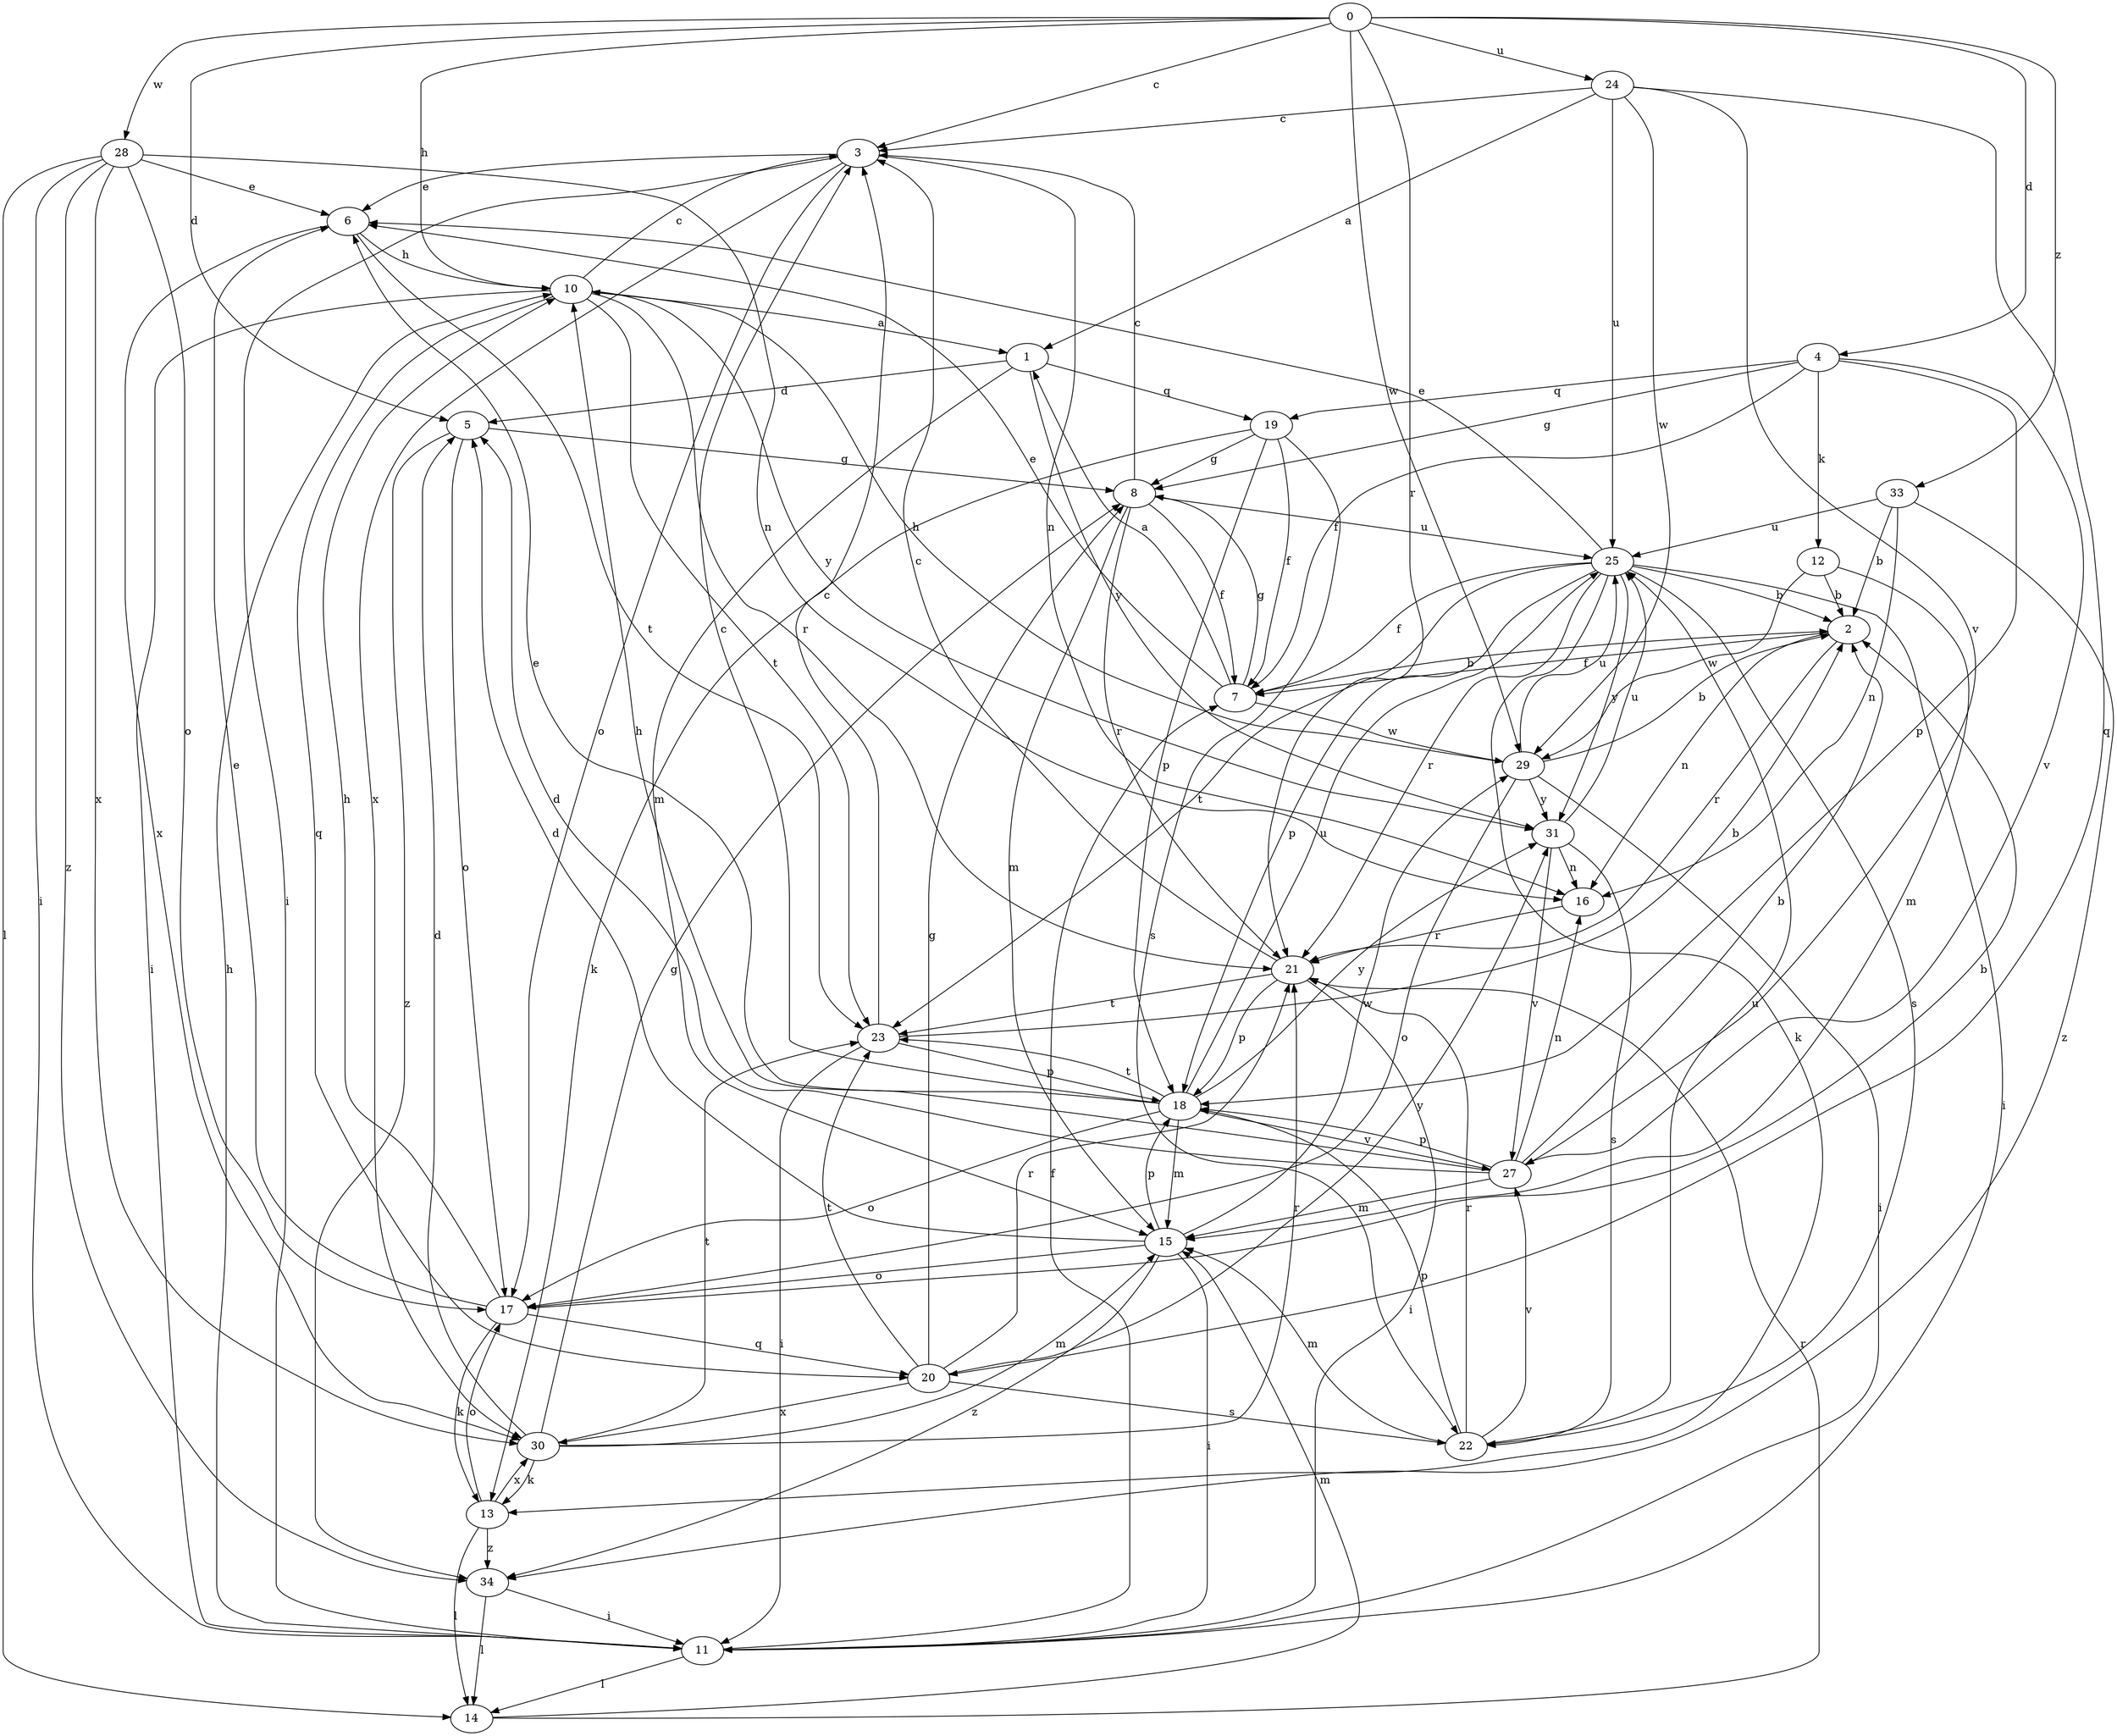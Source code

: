strict digraph  {
0;
1;
2;
3;
4;
5;
6;
7;
8;
10;
11;
12;
13;
14;
15;
16;
17;
18;
19;
20;
21;
22;
23;
24;
25;
27;
28;
29;
30;
31;
33;
34;
0 -> 3  [label=c];
0 -> 4  [label=d];
0 -> 5  [label=d];
0 -> 10  [label=h];
0 -> 21  [label=r];
0 -> 24  [label=u];
0 -> 28  [label=w];
0 -> 29  [label=w];
0 -> 33  [label=z];
1 -> 5  [label=d];
1 -> 15  [label=m];
1 -> 19  [label=q];
1 -> 31  [label=y];
2 -> 7  [label=f];
2 -> 16  [label=n];
2 -> 21  [label=r];
3 -> 6  [label=e];
3 -> 11  [label=i];
3 -> 16  [label=n];
3 -> 17  [label=o];
3 -> 30  [label=x];
4 -> 7  [label=f];
4 -> 8  [label=g];
4 -> 12  [label=k];
4 -> 18  [label=p];
4 -> 19  [label=q];
4 -> 27  [label=v];
5 -> 8  [label=g];
5 -> 17  [label=o];
5 -> 34  [label=z];
6 -> 10  [label=h];
6 -> 23  [label=t];
6 -> 30  [label=x];
7 -> 1  [label=a];
7 -> 2  [label=b];
7 -> 6  [label=e];
7 -> 8  [label=g];
7 -> 29  [label=w];
8 -> 3  [label=c];
8 -> 7  [label=f];
8 -> 15  [label=m];
8 -> 21  [label=r];
8 -> 25  [label=u];
10 -> 1  [label=a];
10 -> 3  [label=c];
10 -> 11  [label=i];
10 -> 20  [label=q];
10 -> 21  [label=r];
10 -> 23  [label=t];
10 -> 31  [label=y];
11 -> 7  [label=f];
11 -> 10  [label=h];
11 -> 14  [label=l];
12 -> 2  [label=b];
12 -> 15  [label=m];
12 -> 29  [label=w];
13 -> 14  [label=l];
13 -> 17  [label=o];
13 -> 30  [label=x];
13 -> 34  [label=z];
14 -> 15  [label=m];
14 -> 21  [label=r];
15 -> 5  [label=d];
15 -> 11  [label=i];
15 -> 17  [label=o];
15 -> 18  [label=p];
15 -> 29  [label=w];
15 -> 34  [label=z];
16 -> 21  [label=r];
17 -> 2  [label=b];
17 -> 6  [label=e];
17 -> 10  [label=h];
17 -> 13  [label=k];
17 -> 20  [label=q];
18 -> 3  [label=c];
18 -> 6  [label=e];
18 -> 15  [label=m];
18 -> 17  [label=o];
18 -> 23  [label=t];
18 -> 25  [label=u];
18 -> 27  [label=v];
18 -> 31  [label=y];
19 -> 7  [label=f];
19 -> 8  [label=g];
19 -> 13  [label=k];
19 -> 18  [label=p];
19 -> 22  [label=s];
20 -> 8  [label=g];
20 -> 21  [label=r];
20 -> 22  [label=s];
20 -> 23  [label=t];
20 -> 30  [label=x];
20 -> 31  [label=y];
21 -> 3  [label=c];
21 -> 11  [label=i];
21 -> 18  [label=p];
21 -> 23  [label=t];
22 -> 15  [label=m];
22 -> 18  [label=p];
22 -> 21  [label=r];
22 -> 25  [label=u];
22 -> 27  [label=v];
23 -> 2  [label=b];
23 -> 3  [label=c];
23 -> 11  [label=i];
23 -> 18  [label=p];
24 -> 1  [label=a];
24 -> 3  [label=c];
24 -> 20  [label=q];
24 -> 25  [label=u];
24 -> 27  [label=v];
24 -> 29  [label=w];
25 -> 2  [label=b];
25 -> 6  [label=e];
25 -> 7  [label=f];
25 -> 11  [label=i];
25 -> 13  [label=k];
25 -> 18  [label=p];
25 -> 21  [label=r];
25 -> 22  [label=s];
25 -> 23  [label=t];
25 -> 31  [label=y];
27 -> 2  [label=b];
27 -> 5  [label=d];
27 -> 10  [label=h];
27 -> 15  [label=m];
27 -> 16  [label=n];
27 -> 18  [label=p];
28 -> 6  [label=e];
28 -> 11  [label=i];
28 -> 14  [label=l];
28 -> 16  [label=n];
28 -> 17  [label=o];
28 -> 30  [label=x];
28 -> 34  [label=z];
29 -> 2  [label=b];
29 -> 10  [label=h];
29 -> 11  [label=i];
29 -> 17  [label=o];
29 -> 25  [label=u];
29 -> 31  [label=y];
30 -> 5  [label=d];
30 -> 8  [label=g];
30 -> 13  [label=k];
30 -> 15  [label=m];
30 -> 21  [label=r];
30 -> 23  [label=t];
31 -> 16  [label=n];
31 -> 22  [label=s];
31 -> 25  [label=u];
31 -> 27  [label=v];
33 -> 2  [label=b];
33 -> 16  [label=n];
33 -> 25  [label=u];
33 -> 34  [label=z];
34 -> 11  [label=i];
34 -> 14  [label=l];
}
